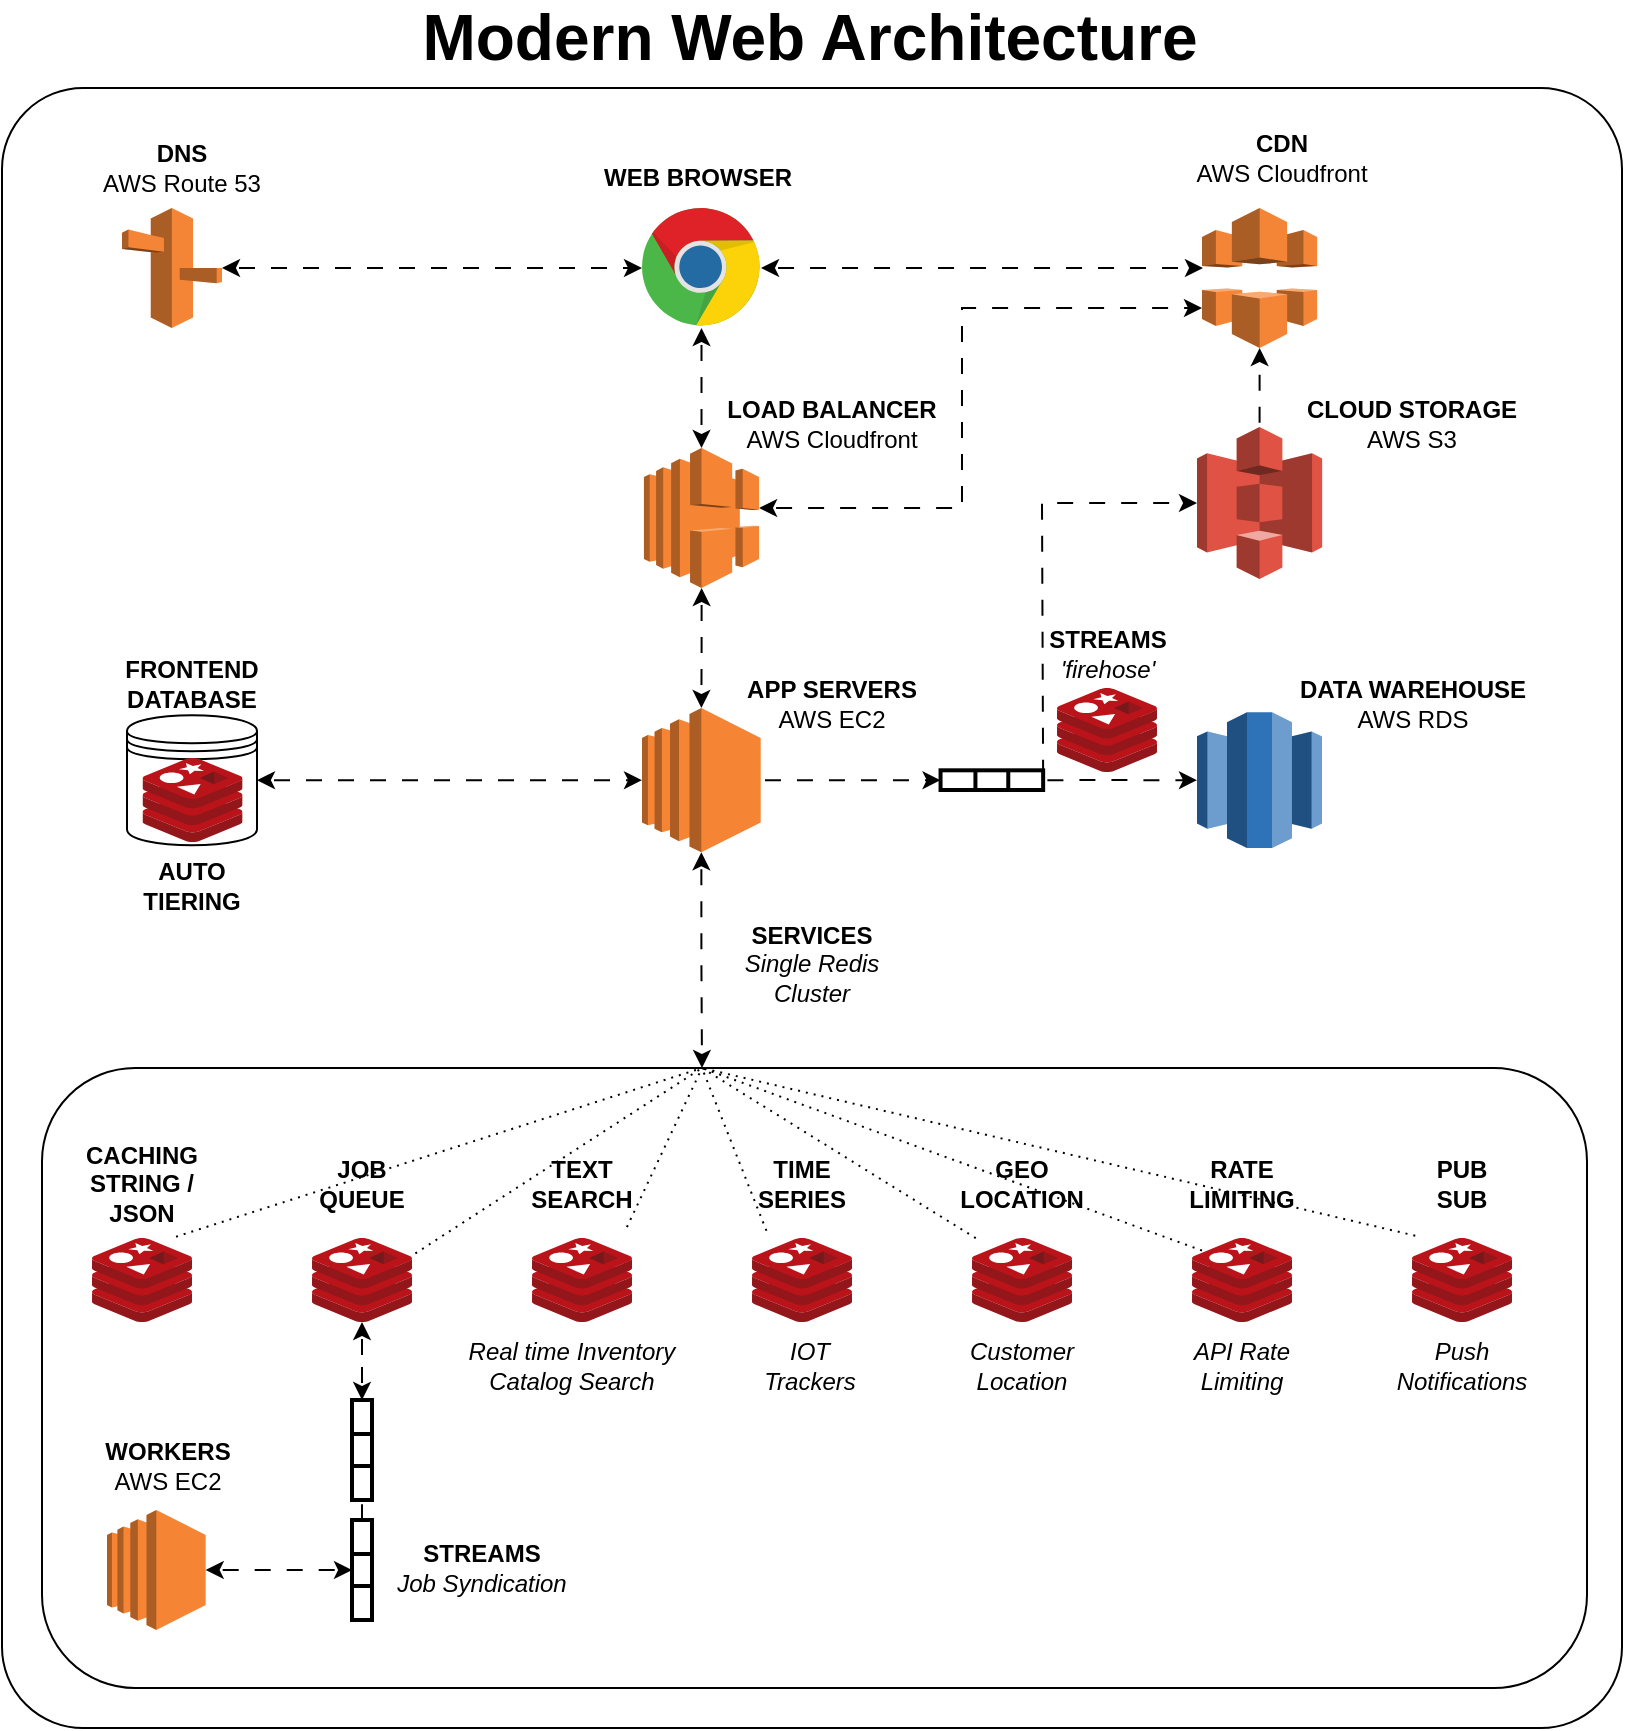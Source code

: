 <mxfile version="22.1.16" type="github">
  <diagram name="Page-1" id="AaMWgPsMxkMeqbZModzo">
    <mxGraphModel dx="977" dy="619" grid="1" gridSize="10" guides="1" tooltips="1" connect="1" arrows="1" fold="1" page="1" pageScale="1" pageWidth="827" pageHeight="1169" math="0" shadow="0">
      <root>
        <mxCell id="0" />
        <mxCell id="1" parent="0" />
        <mxCell id="kEYijuz1bv-vJgQnE_e6-85" value="Modern Web Architecture" style="text;strokeColor=none;align=center;fillColor=none;html=1;verticalAlign=middle;whiteSpace=wrap;rounded=0;fontStyle=1;fontSize=32;" vertex="1" parent="1">
          <mxGeometry x="214" y="20" width="400" height="30" as="geometry" />
        </mxCell>
        <mxCell id="kEYijuz1bv-vJgQnE_e6-93" value="" style="rounded=1;whiteSpace=wrap;html=1;arcSize=5;" vertex="1" parent="1">
          <mxGeometry x="10" y="60" width="810" height="820" as="geometry" />
        </mxCell>
        <mxCell id="kEYijuz1bv-vJgQnE_e6-61" value="" style="rounded=1;whiteSpace=wrap;html=1;" vertex="1" parent="1">
          <mxGeometry x="30" y="550" width="772.5" height="310" as="geometry" />
        </mxCell>
        <mxCell id="kEYijuz1bv-vJgQnE_e6-14" value="" style="shape=datastore;whiteSpace=wrap;html=1;" vertex="1" parent="1">
          <mxGeometry x="72.5" y="373.58" width="65" height="65" as="geometry" />
        </mxCell>
        <mxCell id="kEYijuz1bv-vJgQnE_e6-1" value="" style="outlineConnect=0;dashed=0;verticalLabelPosition=bottom;verticalAlign=top;align=center;html=1;shape=mxgraph.aws3.route_53;fillColor=#F58536;gradientColor=none;" vertex="1" parent="1">
          <mxGeometry x="70" y="120" width="50" height="60" as="geometry" />
        </mxCell>
        <mxCell id="kEYijuz1bv-vJgQnE_e6-2" value="&lt;b&gt;DNS&lt;/b&gt;&lt;br&gt;AWS Route 53" style="text;strokeColor=none;align=center;fillColor=none;html=1;verticalAlign=middle;whiteSpace=wrap;rounded=0;" vertex="1" parent="1">
          <mxGeometry x="40" y="70" width="120" height="60" as="geometry" />
        </mxCell>
        <mxCell id="kEYijuz1bv-vJgQnE_e6-48" style="edgeStyle=orthogonalEdgeStyle;rounded=0;orthogonalLoop=1;jettySize=auto;html=1;startArrow=classic;startFill=1;flowAnimation=1;fillColor=#60a917;strokeColor=#000000;" edge="1" parent="1" source="kEYijuz1bv-vJgQnE_e6-6">
          <mxGeometry relative="1" as="geometry">
            <mxPoint x="610.48" y="150" as="targetPoint" />
            <mxPoint x="380.0" y="150.0" as="sourcePoint" />
          </mxGeometry>
        </mxCell>
        <mxCell id="kEYijuz1bv-vJgQnE_e6-6" value="" style="dashed=0;outlineConnect=0;html=1;align=center;labelPosition=center;verticalLabelPosition=bottom;verticalAlign=top;shape=mxgraph.weblogos.chrome" vertex="1" parent="1">
          <mxGeometry x="330" y="120" width="59.52" height="60" as="geometry" />
        </mxCell>
        <mxCell id="kEYijuz1bv-vJgQnE_e6-43" style="edgeStyle=orthogonalEdgeStyle;rounded=0;orthogonalLoop=1;jettySize=auto;html=1;startArrow=classic;startFill=1;flowAnimation=1;fillColor=#60a917;strokeColor=#000000;" edge="1" parent="1" source="kEYijuz1bv-vJgQnE_e6-1" target="kEYijuz1bv-vJgQnE_e6-6">
          <mxGeometry relative="1" as="geometry" />
        </mxCell>
        <mxCell id="kEYijuz1bv-vJgQnE_e6-7" value="&lt;b&gt;WEB BROWSER&lt;br&gt;&lt;/b&gt;" style="text;strokeColor=none;align=center;fillColor=none;html=1;verticalAlign=middle;whiteSpace=wrap;rounded=0;" vertex="1" parent="1">
          <mxGeometry x="300" y="90" width="116.2" height="30" as="geometry" />
        </mxCell>
        <mxCell id="kEYijuz1bv-vJgQnE_e6-8" value="" style="outlineConnect=0;dashed=0;verticalLabelPosition=bottom;verticalAlign=top;align=center;html=1;shape=mxgraph.aws3.cloudfront;fillColor=#F58536;gradientColor=none;" vertex="1" parent="1">
          <mxGeometry x="610" y="120" width="57.58" height="70" as="geometry" />
        </mxCell>
        <mxCell id="kEYijuz1bv-vJgQnE_e6-9" value="&lt;b&gt;CDN&lt;/b&gt;&lt;br&gt;AWS Cloudfront" style="text;strokeColor=none;align=center;fillColor=none;html=1;verticalAlign=middle;whiteSpace=wrap;rounded=0;" vertex="1" parent="1">
          <mxGeometry x="600" y="70" width="100" height="50" as="geometry" />
        </mxCell>
        <mxCell id="kEYijuz1bv-vJgQnE_e6-47" style="edgeStyle=orthogonalEdgeStyle;rounded=0;orthogonalLoop=1;jettySize=auto;html=1;startArrow=classic;startFill=1;flowAnimation=1;fillColor=#60a917;strokeColor=#000000;" edge="1" parent="1" source="kEYijuz1bv-vJgQnE_e6-10" target="kEYijuz1bv-vJgQnE_e6-8">
          <mxGeometry relative="1" as="geometry">
            <mxPoint x="500" y="190" as="targetPoint" />
            <Array as="points">
              <mxPoint x="490" y="270" />
              <mxPoint x="490" y="170" />
            </Array>
          </mxGeometry>
        </mxCell>
        <mxCell id="kEYijuz1bv-vJgQnE_e6-10" value="" style="outlineConnect=0;dashed=0;verticalLabelPosition=bottom;verticalAlign=top;align=center;html=1;shape=mxgraph.aws3.elastic_load_balancing;fillColor=#F58534;gradientColor=none;" vertex="1" parent="1">
          <mxGeometry x="330.97" y="240" width="57.58" height="70" as="geometry" />
        </mxCell>
        <mxCell id="kEYijuz1bv-vJgQnE_e6-11" value="&lt;b&gt;LOAD BALANCER&lt;/b&gt;&lt;br&gt;AWS Cloudfront" style="text;strokeColor=none;align=center;fillColor=none;html=1;verticalAlign=middle;whiteSpace=wrap;rounded=0;" vertex="1" parent="1">
          <mxGeometry x="370" y="200" width="110" height="55" as="geometry" />
        </mxCell>
        <mxCell id="kEYijuz1bv-vJgQnE_e6-70" style="edgeStyle=orthogonalEdgeStyle;rounded=0;orthogonalLoop=1;jettySize=auto;html=1;exitX=0.5;exitY=1;exitDx=0;exitDy=0;exitPerimeter=0;startArrow=classic;startFill=1;flowAnimation=1;fillColor=#60a917;strokeColor=#000000;" edge="1" parent="1" source="kEYijuz1bv-vJgQnE_e6-12">
          <mxGeometry relative="1" as="geometry">
            <mxPoint x="360" y="550" as="targetPoint" />
          </mxGeometry>
        </mxCell>
        <mxCell id="kEYijuz1bv-vJgQnE_e6-12" value="" style="outlineConnect=0;dashed=0;verticalLabelPosition=bottom;verticalAlign=top;align=center;html=1;shape=mxgraph.aws3.ec2;fillColor=#F58534;gradientColor=none;" vertex="1" parent="1">
          <mxGeometry x="330" y="370" width="59.35" height="72.16" as="geometry" />
        </mxCell>
        <mxCell id="kEYijuz1bv-vJgQnE_e6-46" style="edgeStyle=orthogonalEdgeStyle;rounded=0;orthogonalLoop=1;jettySize=auto;html=1;startArrow=classic;startFill=1;flowAnimation=1;fillColor=#60a917;strokeColor=#000000;" edge="1" parent="1" source="kEYijuz1bv-vJgQnE_e6-10" target="kEYijuz1bv-vJgQnE_e6-12">
          <mxGeometry relative="1" as="geometry" />
        </mxCell>
        <mxCell id="kEYijuz1bv-vJgQnE_e6-13" value="&lt;b&gt;APP SERVERS&lt;/b&gt;&lt;br&gt;AWS EC2" style="text;strokeColor=none;align=center;fillColor=none;html=1;verticalAlign=middle;whiteSpace=wrap;rounded=0;" vertex="1" parent="1">
          <mxGeometry x="370" y="340" width="110" height="55" as="geometry" />
        </mxCell>
        <mxCell id="kEYijuz1bv-vJgQnE_e6-72" style="edgeStyle=orthogonalEdgeStyle;rounded=0;orthogonalLoop=1;jettySize=auto;html=1;exitX=1;exitY=0.5;exitDx=0;exitDy=0;flowAnimation=1;fillColor=#60a917;strokeColor=#000000;startArrow=classic;startFill=1;" edge="1" parent="1" source="kEYijuz1bv-vJgQnE_e6-14" target="kEYijuz1bv-vJgQnE_e6-12">
          <mxGeometry relative="1" as="geometry" />
        </mxCell>
        <mxCell id="kEYijuz1bv-vJgQnE_e6-15" value="&lt;b&gt;FRONTEND&lt;br&gt;DATABASE&lt;/b&gt;" style="text;strokeColor=none;align=center;fillColor=none;html=1;verticalAlign=middle;whiteSpace=wrap;rounded=0;" vertex="1" parent="1">
          <mxGeometry x="50.27" y="330" width="110" height="55" as="geometry" />
        </mxCell>
        <mxCell id="kEYijuz1bv-vJgQnE_e6-94" style="edgeStyle=orthogonalEdgeStyle;rounded=0;orthogonalLoop=1;jettySize=auto;html=1;exitX=0.5;exitY=0;exitDx=0;exitDy=0;exitPerimeter=0;flowAnimation=1;fillColor=#60a917;strokeColor=#000000;" edge="1" parent="1" source="kEYijuz1bv-vJgQnE_e6-16" target="kEYijuz1bv-vJgQnE_e6-8">
          <mxGeometry relative="1" as="geometry" />
        </mxCell>
        <mxCell id="kEYijuz1bv-vJgQnE_e6-16" value="" style="outlineConnect=0;dashed=0;verticalLabelPosition=bottom;verticalAlign=top;align=center;html=1;shape=mxgraph.aws3.s3;fillColor=#E05243;gradientColor=none;" vertex="1" parent="1">
          <mxGeometry x="607.5" y="229.45" width="62.58" height="76.09" as="geometry" />
        </mxCell>
        <mxCell id="kEYijuz1bv-vJgQnE_e6-17" value="&lt;b&gt;CLOUD STORAGE&lt;/b&gt;&lt;br&gt;AWS S3" style="text;strokeColor=none;align=center;fillColor=none;html=1;verticalAlign=middle;whiteSpace=wrap;rounded=0;" vertex="1" parent="1">
          <mxGeometry x="660" y="200" width="110" height="55" as="geometry" />
        </mxCell>
        <mxCell id="kEYijuz1bv-vJgQnE_e6-19" value="" style="outlineConnect=0;dashed=0;verticalLabelPosition=bottom;verticalAlign=top;align=center;html=1;shape=mxgraph.aws3.redshift;fillColor=#2E73B8;gradientColor=none;" vertex="1" parent="1">
          <mxGeometry x="607.5" y="372.16" width="62.5" height="67.84" as="geometry" />
        </mxCell>
        <mxCell id="kEYijuz1bv-vJgQnE_e6-20" value="&lt;b&gt;DATA WAREHOUSE&lt;/b&gt;&lt;br&gt;AWS RDS" style="text;strokeColor=none;align=center;fillColor=none;html=1;verticalAlign=middle;whiteSpace=wrap;rounded=0;" vertex="1" parent="1">
          <mxGeometry x="652.5" y="340" width="125" height="55" as="geometry" />
        </mxCell>
        <mxCell id="kEYijuz1bv-vJgQnE_e6-21" value="" style="image;sketch=0;aspect=fixed;html=1;points=[];align=center;fontSize=12;image=img/lib/mscae/Cache_Redis_Product.svg;" vertex="1" parent="1">
          <mxGeometry x="55" y="635" width="50" height="42" as="geometry" />
        </mxCell>
        <mxCell id="kEYijuz1bv-vJgQnE_e6-22" value="" style="image;sketch=0;aspect=fixed;html=1;points=[];align=center;fontSize=12;image=img/lib/mscae/Cache_Redis_Product.svg;" vertex="1" parent="1">
          <mxGeometry x="165" y="635" width="50" height="42" as="geometry" />
        </mxCell>
        <mxCell id="kEYijuz1bv-vJgQnE_e6-23" value="" style="image;sketch=0;aspect=fixed;html=1;points=[];align=center;fontSize=12;image=img/lib/mscae/Cache_Redis_Product.svg;" vertex="1" parent="1">
          <mxGeometry x="275" y="635" width="50" height="42" as="geometry" />
        </mxCell>
        <mxCell id="kEYijuz1bv-vJgQnE_e6-24" value="" style="image;sketch=0;aspect=fixed;html=1;points=[];align=center;fontSize=12;image=img/lib/mscae/Cache_Redis_Product.svg;" vertex="1" parent="1">
          <mxGeometry x="385" y="635" width="50" height="42" as="geometry" />
        </mxCell>
        <mxCell id="kEYijuz1bv-vJgQnE_e6-25" value="" style="image;sketch=0;aspect=fixed;html=1;points=[];align=center;fontSize=12;image=img/lib/mscae/Cache_Redis_Product.svg;" vertex="1" parent="1">
          <mxGeometry x="495" y="635" width="50" height="42" as="geometry" />
        </mxCell>
        <mxCell id="kEYijuz1bv-vJgQnE_e6-26" value="&lt;b&gt;CACHING&lt;br&gt;STRING / JSON&lt;br&gt;&lt;/b&gt;" style="text;strokeColor=none;align=center;fillColor=none;html=1;verticalAlign=middle;whiteSpace=wrap;rounded=0;" vertex="1" parent="1">
          <mxGeometry x="50" y="580" width="60" height="55" as="geometry" />
        </mxCell>
        <mxCell id="kEYijuz1bv-vJgQnE_e6-27" value="&lt;b&gt;JOB &lt;br&gt;QUEUE&lt;/b&gt;" style="text;strokeColor=none;align=center;fillColor=none;html=1;verticalAlign=middle;whiteSpace=wrap;rounded=0;" vertex="1" parent="1">
          <mxGeometry x="160" y="594" width="60" height="27" as="geometry" />
        </mxCell>
        <mxCell id="kEYijuz1bv-vJgQnE_e6-28" value="" style="strokeWidth=2;html=1;shape=mxgraph.lean_mapping.buffer_or_safety_stock;" vertex="1" parent="1">
          <mxGeometry x="185" y="716" width="10" height="50" as="geometry" />
        </mxCell>
        <mxCell id="kEYijuz1bv-vJgQnE_e6-79" style="edgeStyle=orthogonalEdgeStyle;rounded=0;orthogonalLoop=1;jettySize=auto;html=1;entryX=0.5;entryY=0;entryDx=0;entryDy=0;startArrow=classic;startFill=1;flowAnimation=1;fillColor=#60a917;strokeColor=#000000;" edge="1" parent="1" source="kEYijuz1bv-vJgQnE_e6-22" target="kEYijuz1bv-vJgQnE_e6-28">
          <mxGeometry relative="1" as="geometry" />
        </mxCell>
        <mxCell id="kEYijuz1bv-vJgQnE_e6-29" value="" style="strokeWidth=2;html=1;shape=mxgraph.lean_mapping.buffer_or_safety_stock;" vertex="1" parent="1">
          <mxGeometry x="185" y="776" width="10" height="50" as="geometry" />
        </mxCell>
        <mxCell id="kEYijuz1bv-vJgQnE_e6-74" style="edgeStyle=orthogonalEdgeStyle;rounded=0;orthogonalLoop=1;jettySize=auto;html=1;entryX=0;entryY=0.5;entryDx=0;entryDy=0;startArrow=classic;startFill=1;flowAnimation=1;fillColor=#60a917;strokeColor=#000000;" edge="1" parent="1" source="kEYijuz1bv-vJgQnE_e6-30" target="kEYijuz1bv-vJgQnE_e6-29">
          <mxGeometry relative="1" as="geometry" />
        </mxCell>
        <mxCell id="kEYijuz1bv-vJgQnE_e6-30" value="" style="outlineConnect=0;dashed=0;verticalLabelPosition=bottom;verticalAlign=top;align=center;html=1;shape=mxgraph.aws3.ec2;fillColor=#F58534;gradientColor=none;" vertex="1" parent="1">
          <mxGeometry x="62.5" y="771" width="49.35" height="60" as="geometry" />
        </mxCell>
        <mxCell id="kEYijuz1bv-vJgQnE_e6-31" value="&lt;b&gt;WORKERS&lt;/b&gt;&lt;br&gt;AWS EC2" style="text;strokeColor=none;align=center;fillColor=none;html=1;verticalAlign=middle;whiteSpace=wrap;rounded=0;" vertex="1" parent="1">
          <mxGeometry x="37.5" y="721" width="110" height="55" as="geometry" />
        </mxCell>
        <mxCell id="kEYijuz1bv-vJgQnE_e6-32" value="&lt;b&gt;TEXT&lt;br&gt;SEARCH&lt;/b&gt;" style="text;strokeColor=none;align=center;fillColor=none;html=1;verticalAlign=middle;whiteSpace=wrap;rounded=0;" vertex="1" parent="1">
          <mxGeometry x="270" y="594" width="60" height="27" as="geometry" />
        </mxCell>
        <mxCell id="kEYijuz1bv-vJgQnE_e6-33" value="&lt;b&gt;TIME&lt;br&gt;SERIES&lt;/b&gt;" style="text;strokeColor=none;align=center;fillColor=none;html=1;verticalAlign=middle;whiteSpace=wrap;rounded=0;" vertex="1" parent="1">
          <mxGeometry x="380" y="594" width="60" height="27" as="geometry" />
        </mxCell>
        <mxCell id="kEYijuz1bv-vJgQnE_e6-34" value="&lt;b&gt;GEO&lt;br&gt;LOCATION&lt;br&gt;&lt;/b&gt;" style="text;strokeColor=none;align=center;fillColor=none;html=1;verticalAlign=middle;whiteSpace=wrap;rounded=0;" vertex="1" parent="1">
          <mxGeometry x="490" y="594" width="60" height="27" as="geometry" />
        </mxCell>
        <mxCell id="kEYijuz1bv-vJgQnE_e6-35" value="&lt;b&gt;RATE&lt;br&gt;LIMITING&lt;br&gt;&lt;/b&gt;" style="text;strokeColor=none;align=center;fillColor=none;html=1;verticalAlign=middle;whiteSpace=wrap;rounded=0;" vertex="1" parent="1">
          <mxGeometry x="600" y="594" width="60" height="27" as="geometry" />
        </mxCell>
        <mxCell id="kEYijuz1bv-vJgQnE_e6-36" value="" style="image;sketch=0;aspect=fixed;html=1;points=[];align=center;fontSize=12;image=img/lib/mscae/Cache_Redis_Product.svg;" vertex="1" parent="1">
          <mxGeometry x="605" y="635" width="50" height="42" as="geometry" />
        </mxCell>
        <mxCell id="kEYijuz1bv-vJgQnE_e6-37" value="&lt;b&gt;PUB&lt;br&gt;SUB&lt;br&gt;&lt;/b&gt;" style="text;strokeColor=none;align=center;fillColor=none;html=1;verticalAlign=middle;whiteSpace=wrap;rounded=0;" vertex="1" parent="1">
          <mxGeometry x="710" y="594" width="60" height="27" as="geometry" />
        </mxCell>
        <mxCell id="kEYijuz1bv-vJgQnE_e6-38" value="" style="image;sketch=0;aspect=fixed;html=1;points=[];align=center;fontSize=12;image=img/lib/mscae/Cache_Redis_Product.svg;" vertex="1" parent="1">
          <mxGeometry x="715" y="635" width="50" height="42" as="geometry" />
        </mxCell>
        <mxCell id="kEYijuz1bv-vJgQnE_e6-39" value="" style="image;sketch=0;aspect=fixed;html=1;points=[];align=center;fontSize=12;image=img/lib/mscae/Cache_Redis_Product.svg;" vertex="1" parent="1">
          <mxGeometry x="80.27" y="395" width="50" height="42" as="geometry" />
        </mxCell>
        <mxCell id="kEYijuz1bv-vJgQnE_e6-40" value="&lt;b&gt;AUTO TIERING&lt;br&gt;&lt;/b&gt;" style="text;strokeColor=none;align=center;fillColor=none;html=1;verticalAlign=middle;whiteSpace=wrap;rounded=0;" vertex="1" parent="1">
          <mxGeometry x="75.27" y="431.73" width="60" height="55" as="geometry" />
        </mxCell>
        <mxCell id="kEYijuz1bv-vJgQnE_e6-55" value="" style="edgeStyle=orthogonalEdgeStyle;rounded=0;orthogonalLoop=1;jettySize=auto;html=1;flowAnimation=1;fillColor=#60a917;strokeColor=#000000;" edge="1" parent="1" source="kEYijuz1bv-vJgQnE_e6-42" target="kEYijuz1bv-vJgQnE_e6-19">
          <mxGeometry relative="1" as="geometry" />
        </mxCell>
        <mxCell id="kEYijuz1bv-vJgQnE_e6-42" value="" style="strokeWidth=2;html=1;shape=mxgraph.lean_mapping.buffer_or_safety_stock;rotation=90;" vertex="1" parent="1">
          <mxGeometry x="500" y="380.43" width="9.85" height="51.3" as="geometry" />
        </mxCell>
        <mxCell id="kEYijuz1bv-vJgQnE_e6-45" style="edgeStyle=orthogonalEdgeStyle;rounded=0;orthogonalLoop=1;jettySize=auto;html=1;entryX=0.5;entryY=0;entryDx=0;entryDy=0;entryPerimeter=0;startArrow=classic;startFill=1;flowAnimation=1;fillColor=#60a917;strokeColor=#000000;" edge="1" parent="1" source="kEYijuz1bv-vJgQnE_e6-6" target="kEYijuz1bv-vJgQnE_e6-10">
          <mxGeometry relative="1" as="geometry" />
        </mxCell>
        <mxCell id="kEYijuz1bv-vJgQnE_e6-54" value="" style="edgeStyle=orthogonalEdgeStyle;rounded=0;orthogonalLoop=1;jettySize=auto;html=1;flowAnimation=1;fillColor=#60a917;strokeColor=#000000;" edge="1" parent="1" source="kEYijuz1bv-vJgQnE_e6-12" target="kEYijuz1bv-vJgQnE_e6-42">
          <mxGeometry relative="1" as="geometry" />
        </mxCell>
        <mxCell id="kEYijuz1bv-vJgQnE_e6-57" style="edgeStyle=orthogonalEdgeStyle;rounded=0;orthogonalLoop=1;jettySize=auto;html=1;entryX=0;entryY=0.5;entryDx=0;entryDy=0;entryPerimeter=0;flowAnimation=1;fillColor=#60a917;strokeColor=#000000;" edge="1" parent="1" source="kEYijuz1bv-vJgQnE_e6-42" target="kEYijuz1bv-vJgQnE_e6-16">
          <mxGeometry relative="1" as="geometry">
            <Array as="points">
              <mxPoint x="530" y="406" />
              <mxPoint x="530" y="268" />
            </Array>
          </mxGeometry>
        </mxCell>
        <mxCell id="kEYijuz1bv-vJgQnE_e6-59" value="&lt;b&gt;STREAMS&lt;/b&gt;&lt;br&gt;&lt;i&gt;&#39;firehose&#39;&lt;/i&gt;" style="text;strokeColor=none;align=center;fillColor=none;html=1;verticalAlign=middle;whiteSpace=wrap;rounded=0;" vertex="1" parent="1">
          <mxGeometry x="507.5" y="315" width="110" height="55" as="geometry" />
        </mxCell>
        <mxCell id="kEYijuz1bv-vJgQnE_e6-60" value="" style="image;sketch=0;aspect=fixed;html=1;points=[];align=center;fontSize=12;image=img/lib/mscae/Cache_Redis_Product.svg;" vertex="1" parent="1">
          <mxGeometry x="537.5" y="360" width="50" height="42" as="geometry" />
        </mxCell>
        <mxCell id="kEYijuz1bv-vJgQnE_e6-81" value="&lt;b&gt;SERVICES&lt;/b&gt;&lt;br&gt;&lt;i&gt;Single Redis Cluster&lt;/i&gt;" style="text;strokeColor=none;align=center;fillColor=none;html=1;verticalAlign=middle;whiteSpace=wrap;rounded=0;" vertex="1" parent="1">
          <mxGeometry x="360" y="470" width="110" height="55" as="geometry" />
        </mxCell>
        <mxCell id="kEYijuz1bv-vJgQnE_e6-82" value="&lt;b&gt;STREAMS&lt;/b&gt;&lt;br&gt;&lt;i&gt;Job Syndication&lt;/i&gt;" style="text;strokeColor=none;align=center;fillColor=none;html=1;verticalAlign=middle;whiteSpace=wrap;rounded=0;" vertex="1" parent="1">
          <mxGeometry x="195" y="790" width="110" height="20" as="geometry" />
        </mxCell>
        <mxCell id="kEYijuz1bv-vJgQnE_e6-86" value="&lt;i&gt;Real time Inventory&lt;br&gt;Catalog Search&lt;br&gt;&lt;/i&gt;" style="text;strokeColor=none;align=center;fillColor=none;html=1;verticalAlign=middle;whiteSpace=wrap;rounded=0;" vertex="1" parent="1">
          <mxGeometry x="240" y="689" width="110" height="20" as="geometry" />
        </mxCell>
        <mxCell id="kEYijuz1bv-vJgQnE_e6-87" value="&lt;i&gt;IOT&lt;br&gt;Trackers&lt;br&gt;&lt;/i&gt;" style="text;strokeColor=none;align=center;fillColor=none;html=1;verticalAlign=middle;whiteSpace=wrap;rounded=0;" vertex="1" parent="1">
          <mxGeometry x="359" y="689" width="110" height="20" as="geometry" />
        </mxCell>
        <mxCell id="kEYijuz1bv-vJgQnE_e6-88" value="&lt;i&gt;Customer &lt;br&gt;Location&lt;br&gt;&lt;/i&gt;" style="text;strokeColor=none;align=center;fillColor=none;html=1;verticalAlign=middle;whiteSpace=wrap;rounded=0;" vertex="1" parent="1">
          <mxGeometry x="465" y="689" width="110" height="20" as="geometry" />
        </mxCell>
        <mxCell id="kEYijuz1bv-vJgQnE_e6-89" value="&lt;i&gt;API Rate&lt;br&gt;Limiting&lt;br&gt;&lt;/i&gt;" style="text;strokeColor=none;align=center;fillColor=none;html=1;verticalAlign=middle;whiteSpace=wrap;rounded=0;" vertex="1" parent="1">
          <mxGeometry x="575" y="689" width="110" height="20" as="geometry" />
        </mxCell>
        <mxCell id="kEYijuz1bv-vJgQnE_e6-90" value="&lt;i&gt;Push&lt;br&gt;Notifications&lt;br&gt;&lt;/i&gt;" style="text;strokeColor=none;align=center;fillColor=none;html=1;verticalAlign=middle;whiteSpace=wrap;rounded=0;" vertex="1" parent="1">
          <mxGeometry x="685" y="689" width="110" height="20" as="geometry" />
        </mxCell>
        <mxCell id="kEYijuz1bv-vJgQnE_e6-95" value="" style="endArrow=none;dashed=1;html=1;dashPattern=1 3;strokeWidth=1;rounded=0;exitX=0.75;exitY=1;exitDx=0;exitDy=0;jumpSize=3;flowAnimation=1;" edge="1" parent="1" source="kEYijuz1bv-vJgQnE_e6-26">
          <mxGeometry width="50" height="50" relative="1" as="geometry">
            <mxPoint x="390" y="580" as="sourcePoint" />
            <mxPoint x="360" y="550" as="targetPoint" />
          </mxGeometry>
        </mxCell>
        <mxCell id="kEYijuz1bv-vJgQnE_e6-96" value="" style="endArrow=none;dashed=1;html=1;dashPattern=1 3;strokeWidth=1;rounded=0;exitX=0.998;exitY=0.211;exitDx=0;exitDy=0;jumpSize=3;exitPerimeter=0;flowAnimation=1;" edge="1" parent="1" source="kEYijuz1bv-vJgQnE_e6-22">
          <mxGeometry width="50" height="50" relative="1" as="geometry">
            <mxPoint x="105" y="645" as="sourcePoint" />
            <mxPoint x="360" y="550" as="targetPoint" />
          </mxGeometry>
        </mxCell>
        <mxCell id="kEYijuz1bv-vJgQnE_e6-97" value="" style="endArrow=none;dashed=1;html=1;dashPattern=1 3;strokeWidth=1;rounded=0;exitX=0.931;exitY=-0.084;exitDx=0;exitDy=0;jumpSize=3;exitPerimeter=0;flowAnimation=1;" edge="1" parent="1" source="kEYijuz1bv-vJgQnE_e6-23">
          <mxGeometry width="50" height="50" relative="1" as="geometry">
            <mxPoint x="225" y="654" as="sourcePoint" />
            <mxPoint x="360" y="550" as="targetPoint" />
          </mxGeometry>
        </mxCell>
        <mxCell id="kEYijuz1bv-vJgQnE_e6-84" style="edgeStyle=orthogonalEdgeStyle;rounded=0;orthogonalLoop=1;jettySize=auto;html=1;exitX=0.5;exitY=1;exitDx=0;exitDy=0;entryX=0.5;entryY=0;entryDx=0;entryDy=0;endArrow=none;endFill=0;flowAnimation=1;fillColor=#60a917;strokeColor=#000000;" edge="1" parent="1" source="kEYijuz1bv-vJgQnE_e6-28" target="kEYijuz1bv-vJgQnE_e6-29">
          <mxGeometry relative="1" as="geometry" />
        </mxCell>
        <mxCell id="kEYijuz1bv-vJgQnE_e6-98" value="" style="endArrow=none;dashed=1;html=1;dashPattern=1 3;strokeWidth=1;rounded=0;exitX=0.16;exitY=-0.039;exitDx=0;exitDy=0;jumpSize=3;exitPerimeter=0;entryX=0.427;entryY=-0.001;entryDx=0;entryDy=0;entryPerimeter=0;flowAnimation=1;" edge="1" parent="1" source="kEYijuz1bv-vJgQnE_e6-24" target="kEYijuz1bv-vJgQnE_e6-61">
          <mxGeometry width="50" height="50" relative="1" as="geometry">
            <mxPoint x="332" y="641" as="sourcePoint" />
            <mxPoint x="370" y="560" as="targetPoint" />
          </mxGeometry>
        </mxCell>
        <mxCell id="kEYijuz1bv-vJgQnE_e6-99" value="" style="endArrow=none;dashed=1;html=1;dashPattern=1 3;strokeWidth=1;rounded=0;exitX=0.074;exitY=0.029;exitDx=0;exitDy=0;jumpSize=3;exitPerimeter=0;flowAnimation=1;" edge="1" parent="1" source="kEYijuz1bv-vJgQnE_e6-25">
          <mxGeometry width="50" height="50" relative="1" as="geometry">
            <mxPoint x="403" y="643" as="sourcePoint" />
            <mxPoint x="360" y="550" as="targetPoint" />
          </mxGeometry>
        </mxCell>
        <mxCell id="kEYijuz1bv-vJgQnE_e6-100" value="" style="endArrow=none;dashed=1;html=1;dashPattern=1 3;strokeWidth=1;rounded=0;exitX=0.074;exitY=-0.016;exitDx=0;exitDy=0;jumpSize=3;exitPerimeter=0;flowAnimation=1;" edge="1" parent="1" source="kEYijuz1bv-vJgQnE_e6-38">
          <mxGeometry width="50" height="50" relative="1" as="geometry">
            <mxPoint x="509" y="646" as="sourcePoint" />
            <mxPoint x="360" y="550" as="targetPoint" />
          </mxGeometry>
        </mxCell>
        <mxCell id="kEYijuz1bv-vJgQnE_e6-101" value="" style="endArrow=none;dashed=1;html=1;dashPattern=1 3;strokeWidth=1;rounded=0;exitX=-0.069;exitY=-0.061;exitDx=0;exitDy=0;jumpSize=3;exitPerimeter=0;flowAnimation=1;" edge="1" parent="1">
          <mxGeometry width="50" height="50" relative="1" as="geometry">
            <mxPoint x="612" y="642" as="sourcePoint" />
            <mxPoint x="360" y="550" as="targetPoint" />
          </mxGeometry>
        </mxCell>
      </root>
    </mxGraphModel>
  </diagram>
</mxfile>
